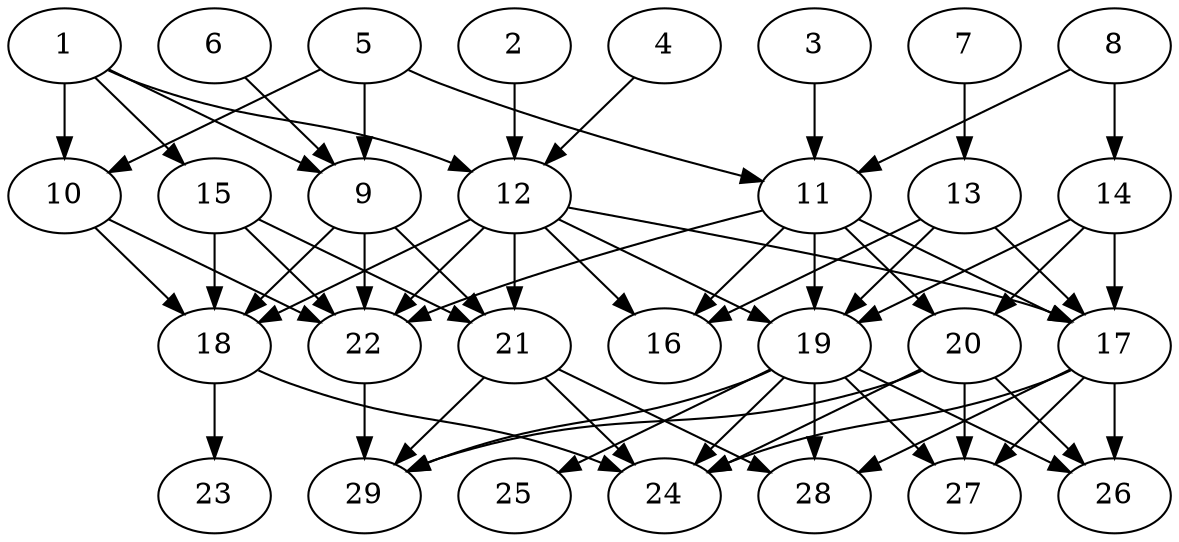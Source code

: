 // DAG (tier=2-normal, mode=compute, n=29, ccr=0.384, fat=0.670, density=0.596, regular=0.500, jump=0.170, mindata=524288, maxdata=8388608)
// DAG automatically generated by daggen at Sun Aug 24 16:33:33 2025
// /home/ermia/Project/Environments/daggen/bin/daggen --dot --ccr 0.384 --fat 0.670 --regular 0.500 --density 0.596 --jump 0.170 --mindata 524288 --maxdata 8388608 -n 29 
digraph G {
  1 [size="472431854865522240", alpha="0.10", expect_size="236215927432761120"]
  1 -> 9 [size ="204546508849152"]
  1 -> 10 [size ="204546508849152"]
  1 -> 12 [size ="204546508849152"]
  1 -> 15 [size ="204546508849152"]
  2 [size="64233756017026924544", alpha="0.11", expect_size="32116878008513462272"]
  2 -> 12 [size ="128311485267968"]
  3 [size="90554077263508800", alpha="0.09", expect_size="45277038631754400"]
  3 -> 11 [size ="172826472480768"]
  4 [size="77460491690151136", alpha="0.04", expect_size="38730245845075568"]
  4 -> 12 [size ="37417755082752"]
  5 [size="211794367712196960", alpha="0.00", expect_size="105897183856098480"]
  5 -> 9 [size ="162624985628672"]
  5 -> 10 [size ="162624985628672"]
  5 -> 11 [size ="162624985628672"]
  6 [size="382520574158837907456", alpha="0.19", expect_size="191260287079418953728"]
  6 -> 9 [size ="421560443731968"]
  7 [size="14895831655330372", alpha="0.04", expect_size="7447915827665186"]
  7 -> 13 [size ="317174954590208"]
  8 [size="142680265723219", alpha="0.12", expect_size="71340132861609"]
  8 -> 11 [size ="5064445919232"]
  8 -> 14 [size ="5064445919232"]
  9 [size="19198975183385436", alpha="0.12", expect_size="9599487591692718"]
  9 -> 18 [size ="21825220247552"]
  9 -> 21 [size ="21825220247552"]
  9 -> 22 [size ="21825220247552"]
  10 [size="4356425382186982", alpha="0.08", expect_size="2178212691093491"]
  10 -> 18 [size ="440804581572608"]
  10 -> 22 [size ="440804581572608"]
  11 [size="577469969816425", alpha="0.06", expect_size="288734984908212"]
  11 -> 16 [size ="14067905331200"]
  11 -> 17 [size ="14067905331200"]
  11 -> 19 [size ="14067905331200"]
  11 -> 20 [size ="14067905331200"]
  11 -> 22 [size ="14067905331200"]
  12 [size="3607940865644114", alpha="0.17", expect_size="1803970432822057"]
  12 -> 16 [size ="76102659735552"]
  12 -> 17 [size ="76102659735552"]
  12 -> 18 [size ="76102659735552"]
  12 -> 19 [size ="76102659735552"]
  12 -> 21 [size ="76102659735552"]
  12 -> 22 [size ="76102659735552"]
  13 [size="476802055603826", alpha="0.19", expect_size="238401027801913"]
  13 -> 16 [size ="11660509052928"]
  13 -> 17 [size ="11660509052928"]
  13 -> 19 [size ="11660509052928"]
  14 [size="49307482920146960384", alpha="0.03", expect_size="24653741460073480192"]
  14 -> 17 [size ="107571826393088"]
  14 -> 19 [size ="107571826393088"]
  14 -> 20 [size ="107571826393088"]
  15 [size="164599550537763872", alpha="0.07", expect_size="82299775268881936"]
  15 -> 18 [size ="65063931084800"]
  15 -> 21 [size ="65063931084800"]
  15 -> 22 [size ="65063931084800"]
  16 [size="18676784548234133504", alpha="0.08", expect_size="9338392274117066752"]
  17 [size="223452290804743143424", alpha="0.12", expect_size="111726145402371571712"]
  17 -> 24 [size ="294586740113408"]
  17 -> 26 [size ="294586740113408"]
  17 -> 27 [size ="294586740113408"]
  17 -> 28 [size ="294586740113408"]
  18 [size="211645924502320", alpha="0.04", expect_size="105822962251160"]
  18 -> 23 [size ="12732430548992"]
  18 -> 24 [size ="12732430548992"]
  19 [size="17656975343328304", alpha="0.01", expect_size="8828487671664152"]
  19 -> 24 [size ="325168249438208"]
  19 -> 25 [size ="325168249438208"]
  19 -> 26 [size ="325168249438208"]
  19 -> 27 [size ="325168249438208"]
  19 -> 28 [size ="325168249438208"]
  19 -> 29 [size ="325168249438208"]
  20 [size="78123334404487680", alpha="0.12", expect_size="39061667202243840"]
  20 -> 24 [size ="176424136736768"]
  20 -> 26 [size ="176424136736768"]
  20 -> 27 [size ="176424136736768"]
  20 -> 29 [size ="176424136736768"]
  21 [size="11830971339010764", alpha="0.00", expect_size="5915485669505382"]
  21 -> 24 [size ="235191612211200"]
  21 -> 28 [size ="235191612211200"]
  21 -> 29 [size ="235191612211200"]
  22 [size="127976430042237120", alpha="0.13", expect_size="63988215021118560"]
  22 -> 29 [size ="88223401377792"]
  23 [size="144945531316585856", alpha="0.13", expect_size="72472765658292928"]
  24 [size="542163176443428732928", alpha="0.14", expect_size="271081588221714366464"]
  25 [size="271857101936337088", alpha="0.02", expect_size="135928550968168544"]
  26 [size="9690407613845471232", alpha="0.19", expect_size="4845203806922735616"]
  27 [size="18593877014340692", alpha="0.12", expect_size="9296938507170346"]
  28 [size="334056604076683034624", alpha="0.09", expect_size="167028302038341517312"]
  29 [size="199058858295733256192", alpha="0.01", expect_size="99529429147866628096"]
}